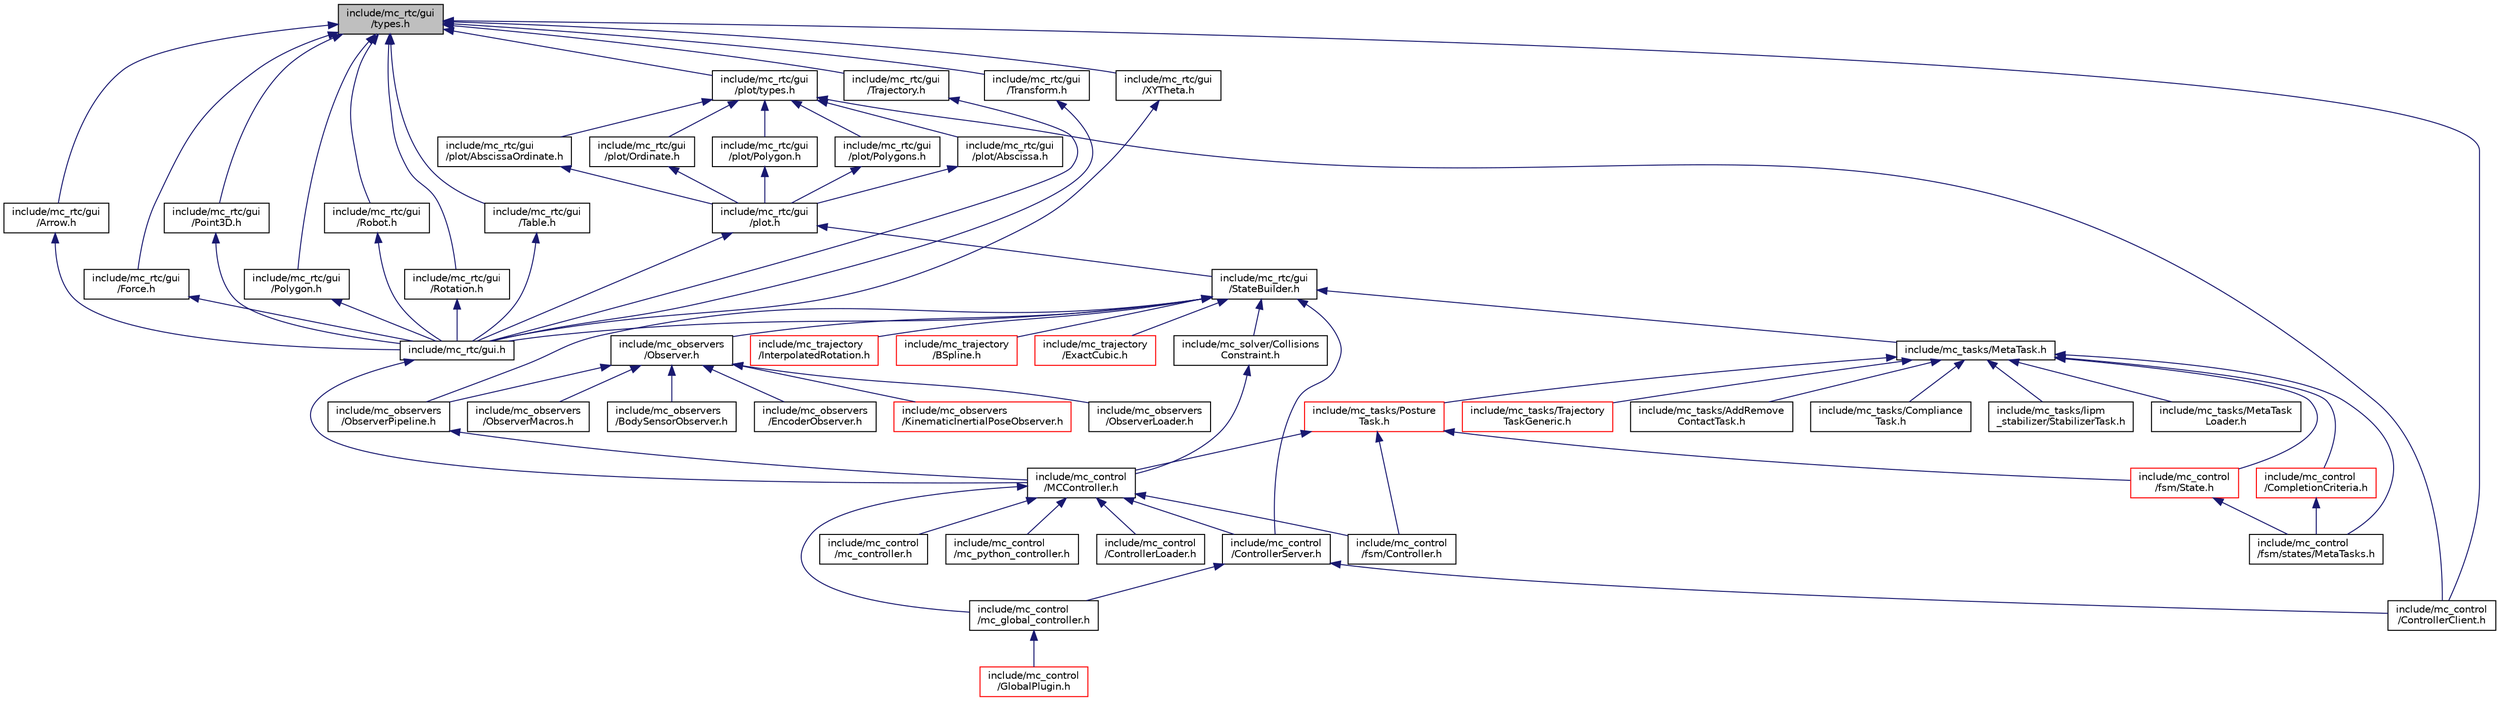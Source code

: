 digraph "include/mc_rtc/gui/types.h"
{
 // INTERACTIVE_SVG=YES
  edge [fontname="Helvetica",fontsize="10",labelfontname="Helvetica",labelfontsize="10"];
  node [fontname="Helvetica",fontsize="10",shape=record];
  Node22 [label="include/mc_rtc/gui\l/types.h",height=0.2,width=0.4,color="black", fillcolor="grey75", style="filled", fontcolor="black"];
  Node22 -> Node23 [dir="back",color="midnightblue",fontsize="10",style="solid",fontname="Helvetica"];
  Node23 [label="include/mc_rtc/gui\l/plot/types.h",height=0.2,width=0.4,color="black", fillcolor="white", style="filled",URL="$plot_2types_8h.html"];
  Node23 -> Node24 [dir="back",color="midnightblue",fontsize="10",style="solid",fontname="Helvetica"];
  Node24 [label="include/mc_rtc/gui\l/plot/Abscissa.h",height=0.2,width=0.4,color="black", fillcolor="white", style="filled",URL="$Abscissa_8h.html"];
  Node24 -> Node25 [dir="back",color="midnightblue",fontsize="10",style="solid",fontname="Helvetica"];
  Node25 [label="include/mc_rtc/gui\l/plot.h",height=0.2,width=0.4,color="black", fillcolor="white", style="filled",URL="$plot_8h.html"];
  Node25 -> Node26 [dir="back",color="midnightblue",fontsize="10",style="solid",fontname="Helvetica"];
  Node26 [label="include/mc_rtc/gui\l/StateBuilder.h",height=0.2,width=0.4,color="black", fillcolor="white", style="filled",URL="$StateBuilder_8h.html"];
  Node26 -> Node27 [dir="back",color="midnightblue",fontsize="10",style="solid",fontname="Helvetica"];
  Node27 [label="include/mc_tasks/MetaTask.h",height=0.2,width=0.4,color="black", fillcolor="white", style="filled",URL="$MetaTask_8h.html"];
  Node27 -> Node28 [dir="back",color="midnightblue",fontsize="10",style="solid",fontname="Helvetica"];
  Node28 [label="include/mc_control\l/CompletionCriteria.h",height=0.2,width=0.4,color="red", fillcolor="white", style="filled",URL="$CompletionCriteria_8h.html"];
  Node28 -> Node29 [dir="back",color="midnightblue",fontsize="10",style="solid",fontname="Helvetica"];
  Node29 [label="include/mc_control\l/fsm/states/MetaTasks.h",height=0.2,width=0.4,color="black", fillcolor="white", style="filled",URL="$MetaTasks_8h.html"];
  Node27 -> Node31 [dir="back",color="midnightblue",fontsize="10",style="solid",fontname="Helvetica"];
  Node31 [label="include/mc_tasks/Posture\lTask.h",height=0.2,width=0.4,color="red", fillcolor="white", style="filled",URL="$PostureTask_8h.html"];
  Node31 -> Node32 [dir="back",color="midnightblue",fontsize="10",style="solid",fontname="Helvetica"];
  Node32 [label="include/mc_control\l/MCController.h",height=0.2,width=0.4,color="black", fillcolor="white", style="filled",URL="$MCController_8h.html"];
  Node32 -> Node33 [dir="back",color="midnightblue",fontsize="10",style="solid",fontname="Helvetica"];
  Node33 [label="include/mc_control\l/ControllerServer.h",height=0.2,width=0.4,color="black", fillcolor="white", style="filled",URL="$ControllerServer_8h.html"];
  Node33 -> Node34 [dir="back",color="midnightblue",fontsize="10",style="solid",fontname="Helvetica"];
  Node34 [label="include/mc_control\l/ControllerClient.h",height=0.2,width=0.4,color="black", fillcolor="white", style="filled",URL="$ControllerClient_8h.html"];
  Node33 -> Node35 [dir="back",color="midnightblue",fontsize="10",style="solid",fontname="Helvetica"];
  Node35 [label="include/mc_control\l/mc_global_controller.h",height=0.2,width=0.4,color="black", fillcolor="white", style="filled",URL="$mc__global__controller_8h.html"];
  Node35 -> Node36 [dir="back",color="midnightblue",fontsize="10",style="solid",fontname="Helvetica"];
  Node36 [label="include/mc_control\l/GlobalPlugin.h",height=0.2,width=0.4,color="red", fillcolor="white", style="filled",URL="$GlobalPlugin_8h.html"];
  Node32 -> Node39 [dir="back",color="midnightblue",fontsize="10",style="solid",fontname="Helvetica"];
  Node39 [label="include/mc_control\l/ControllerLoader.h",height=0.2,width=0.4,color="black", fillcolor="white", style="filled",URL="$ControllerLoader_8h.html"];
  Node32 -> Node40 [dir="back",color="midnightblue",fontsize="10",style="solid",fontname="Helvetica"];
  Node40 [label="include/mc_control\l/fsm/Controller.h",height=0.2,width=0.4,color="black", fillcolor="white", style="filled",URL="$Controller_8h.html"];
  Node32 -> Node35 [dir="back",color="midnightblue",fontsize="10",style="solid",fontname="Helvetica"];
  Node32 -> Node41 [dir="back",color="midnightblue",fontsize="10",style="solid",fontname="Helvetica"];
  Node41 [label="include/mc_control\l/mc_controller.h",height=0.2,width=0.4,color="black", fillcolor="white", style="filled",URL="$mc__controller_8h.html"];
  Node32 -> Node42 [dir="back",color="midnightblue",fontsize="10",style="solid",fontname="Helvetica"];
  Node42 [label="include/mc_control\l/mc_python_controller.h",height=0.2,width=0.4,color="black", fillcolor="white", style="filled",URL="$mc__python__controller_8h.html"];
  Node31 -> Node43 [dir="back",color="midnightblue",fontsize="10",style="solid",fontname="Helvetica"];
  Node43 [label="include/mc_control\l/fsm/State.h",height=0.2,width=0.4,color="red", fillcolor="white", style="filled",URL="$State_8h.html"];
  Node43 -> Node29 [dir="back",color="midnightblue",fontsize="10",style="solid",fontname="Helvetica"];
  Node31 -> Node40 [dir="back",color="midnightblue",fontsize="10",style="solid",fontname="Helvetica"];
  Node27 -> Node43 [dir="back",color="midnightblue",fontsize="10",style="solid",fontname="Helvetica"];
  Node27 -> Node57 [dir="back",color="midnightblue",fontsize="10",style="solid",fontname="Helvetica"];
  Node57 [label="include/mc_tasks/Trajectory\lTaskGeneric.h",height=0.2,width=0.4,color="red", fillcolor="white", style="filled",URL="$TrajectoryTaskGeneric_8h.html"];
  Node27 -> Node29 [dir="back",color="midnightblue",fontsize="10",style="solid",fontname="Helvetica"];
  Node27 -> Node79 [dir="back",color="midnightblue",fontsize="10",style="solid",fontname="Helvetica"];
  Node79 [label="include/mc_tasks/AddRemove\lContactTask.h",height=0.2,width=0.4,color="black", fillcolor="white", style="filled",URL="$AddRemoveContactTask_8h.html"];
  Node27 -> Node61 [dir="back",color="midnightblue",fontsize="10",style="solid",fontname="Helvetica"];
  Node61 [label="include/mc_tasks/Compliance\lTask.h",height=0.2,width=0.4,color="black", fillcolor="white", style="filled",URL="$ComplianceTask_8h.html"];
  Node27 -> Node62 [dir="back",color="midnightblue",fontsize="10",style="solid",fontname="Helvetica"];
  Node62 [label="include/mc_tasks/lipm\l_stabilizer/StabilizerTask.h",height=0.2,width=0.4,color="black", fillcolor="white", style="filled",URL="$StabilizerTask_8h.html"];
  Node27 -> Node80 [dir="back",color="midnightblue",fontsize="10",style="solid",fontname="Helvetica"];
  Node80 [label="include/mc_tasks/MetaTask\lLoader.h",height=0.2,width=0.4,color="black", fillcolor="white", style="filled",URL="$MetaTaskLoader_8h.html"];
  Node26 -> Node81 [dir="back",color="midnightblue",fontsize="10",style="solid",fontname="Helvetica"];
  Node81 [label="include/mc_observers\l/Observer.h",height=0.2,width=0.4,color="black", fillcolor="white", style="filled",URL="$Observer_8h.html"];
  Node81 -> Node82 [dir="back",color="midnightblue",fontsize="10",style="solid",fontname="Helvetica"];
  Node82 [label="include/mc_observers\l/ObserverPipeline.h",height=0.2,width=0.4,color="black", fillcolor="white", style="filled",URL="$ObserverPipeline_8h.html"];
  Node82 -> Node32 [dir="back",color="midnightblue",fontsize="10",style="solid",fontname="Helvetica"];
  Node81 -> Node83 [dir="back",color="midnightblue",fontsize="10",style="solid",fontname="Helvetica"];
  Node83 [label="include/mc_observers\l/BodySensorObserver.h",height=0.2,width=0.4,color="black", fillcolor="white", style="filled",URL="$BodySensorObserver_8h.html"];
  Node81 -> Node84 [dir="back",color="midnightblue",fontsize="10",style="solid",fontname="Helvetica"];
  Node84 [label="include/mc_observers\l/EncoderObserver.h",height=0.2,width=0.4,color="black", fillcolor="white", style="filled",URL="$EncoderObserver_8h.html"];
  Node81 -> Node85 [dir="back",color="midnightblue",fontsize="10",style="solid",fontname="Helvetica"];
  Node85 [label="include/mc_observers\l/KinematicInertialPoseObserver.h",height=0.2,width=0.4,color="red", fillcolor="white", style="filled",URL="$KinematicInertialPoseObserver_8h.html"];
  Node81 -> Node87 [dir="back",color="midnightblue",fontsize="10",style="solid",fontname="Helvetica"];
  Node87 [label="include/mc_observers\l/ObserverLoader.h",height=0.2,width=0.4,color="black", fillcolor="white", style="filled",URL="$ObserverLoader_8h.html"];
  Node81 -> Node88 [dir="back",color="midnightblue",fontsize="10",style="solid",fontname="Helvetica"];
  Node88 [label="include/mc_observers\l/ObserverMacros.h",height=0.2,width=0.4,color="black", fillcolor="white", style="filled",URL="$ObserverMacros_8h.html"];
  Node26 -> Node82 [dir="back",color="midnightblue",fontsize="10",style="solid",fontname="Helvetica"];
  Node26 -> Node89 [dir="back",color="midnightblue",fontsize="10",style="solid",fontname="Helvetica"];
  Node89 [label="include/mc_rtc/gui.h",height=0.2,width=0.4,color="black", fillcolor="white", style="filled",URL="$gui_8h.html"];
  Node89 -> Node32 [dir="back",color="midnightblue",fontsize="10",style="solid",fontname="Helvetica"];
  Node26 -> Node90 [dir="back",color="midnightblue",fontsize="10",style="solid",fontname="Helvetica"];
  Node90 [label="include/mc_solver/Collisions\lConstraint.h",height=0.2,width=0.4,color="black", fillcolor="white", style="filled",URL="$CollisionsConstraint_8h.html"];
  Node90 -> Node32 [dir="back",color="midnightblue",fontsize="10",style="solid",fontname="Helvetica"];
  Node26 -> Node33 [dir="back",color="midnightblue",fontsize="10",style="solid",fontname="Helvetica"];
  Node26 -> Node91 [dir="back",color="midnightblue",fontsize="10",style="solid",fontname="Helvetica"];
  Node91 [label="include/mc_trajectory\l/InterpolatedRotation.h",height=0.2,width=0.4,color="red", fillcolor="white", style="filled",URL="$InterpolatedRotation_8h.html"];
  Node26 -> Node92 [dir="back",color="midnightblue",fontsize="10",style="solid",fontname="Helvetica"];
  Node92 [label="include/mc_trajectory\l/BSpline.h",height=0.2,width=0.4,color="red", fillcolor="white", style="filled",URL="$BSpline_8h.html"];
  Node26 -> Node93 [dir="back",color="midnightblue",fontsize="10",style="solid",fontname="Helvetica"];
  Node93 [label="include/mc_trajectory\l/ExactCubic.h",height=0.2,width=0.4,color="red", fillcolor="white", style="filled",URL="$ExactCubic_8h.html"];
  Node25 -> Node89 [dir="back",color="midnightblue",fontsize="10",style="solid",fontname="Helvetica"];
  Node23 -> Node94 [dir="back",color="midnightblue",fontsize="10",style="solid",fontname="Helvetica"];
  Node94 [label="include/mc_rtc/gui\l/plot/AbscissaOrdinate.h",height=0.2,width=0.4,color="black", fillcolor="white", style="filled",URL="$AbscissaOrdinate_8h.html"];
  Node94 -> Node25 [dir="back",color="midnightblue",fontsize="10",style="solid",fontname="Helvetica"];
  Node23 -> Node95 [dir="back",color="midnightblue",fontsize="10",style="solid",fontname="Helvetica"];
  Node95 [label="include/mc_rtc/gui\l/plot/Ordinate.h",height=0.2,width=0.4,color="black", fillcolor="white", style="filled",URL="$Ordinate_8h.html"];
  Node95 -> Node25 [dir="back",color="midnightblue",fontsize="10",style="solid",fontname="Helvetica"];
  Node23 -> Node96 [dir="back",color="midnightblue",fontsize="10",style="solid",fontname="Helvetica"];
  Node96 [label="include/mc_rtc/gui\l/plot/Polygon.h",height=0.2,width=0.4,color="black", fillcolor="white", style="filled",URL="$plot_2Polygon_8h.html"];
  Node96 -> Node25 [dir="back",color="midnightblue",fontsize="10",style="solid",fontname="Helvetica"];
  Node23 -> Node97 [dir="back",color="midnightblue",fontsize="10",style="solid",fontname="Helvetica"];
  Node97 [label="include/mc_rtc/gui\l/plot/Polygons.h",height=0.2,width=0.4,color="black", fillcolor="white", style="filled",URL="$Polygons_8h.html"];
  Node97 -> Node25 [dir="back",color="midnightblue",fontsize="10",style="solid",fontname="Helvetica"];
  Node23 -> Node34 [dir="back",color="midnightblue",fontsize="10",style="solid",fontname="Helvetica"];
  Node22 -> Node98 [dir="back",color="midnightblue",fontsize="10",style="solid",fontname="Helvetica"];
  Node98 [label="include/mc_rtc/gui\l/Arrow.h",height=0.2,width=0.4,color="black", fillcolor="white", style="filled",URL="$Arrow_8h.html"];
  Node98 -> Node89 [dir="back",color="midnightblue",fontsize="10",style="solid",fontname="Helvetica"];
  Node22 -> Node99 [dir="back",color="midnightblue",fontsize="10",style="solid",fontname="Helvetica"];
  Node99 [label="include/mc_rtc/gui\l/Force.h",height=0.2,width=0.4,color="black", fillcolor="white", style="filled",URL="$Force_8h.html"];
  Node99 -> Node89 [dir="back",color="midnightblue",fontsize="10",style="solid",fontname="Helvetica"];
  Node22 -> Node100 [dir="back",color="midnightblue",fontsize="10",style="solid",fontname="Helvetica"];
  Node100 [label="include/mc_rtc/gui\l/Point3D.h",height=0.2,width=0.4,color="black", fillcolor="white", style="filled",URL="$Point3D_8h.html"];
  Node100 -> Node89 [dir="back",color="midnightblue",fontsize="10",style="solid",fontname="Helvetica"];
  Node22 -> Node101 [dir="back",color="midnightblue",fontsize="10",style="solid",fontname="Helvetica"];
  Node101 [label="include/mc_rtc/gui\l/Polygon.h",height=0.2,width=0.4,color="black", fillcolor="white", style="filled",URL="$Polygon_8h.html"];
  Node101 -> Node89 [dir="back",color="midnightblue",fontsize="10",style="solid",fontname="Helvetica"];
  Node22 -> Node102 [dir="back",color="midnightblue",fontsize="10",style="solid",fontname="Helvetica"];
  Node102 [label="include/mc_rtc/gui\l/Robot.h",height=0.2,width=0.4,color="black", fillcolor="white", style="filled",URL="$mc__rtc_2gui_2Robot_8h.html"];
  Node102 -> Node89 [dir="back",color="midnightblue",fontsize="10",style="solid",fontname="Helvetica"];
  Node22 -> Node103 [dir="back",color="midnightblue",fontsize="10",style="solid",fontname="Helvetica"];
  Node103 [label="include/mc_rtc/gui\l/Rotation.h",height=0.2,width=0.4,color="black", fillcolor="white", style="filled",URL="$Rotation_8h.html"];
  Node103 -> Node89 [dir="back",color="midnightblue",fontsize="10",style="solid",fontname="Helvetica"];
  Node22 -> Node104 [dir="back",color="midnightblue",fontsize="10",style="solid",fontname="Helvetica"];
  Node104 [label="include/mc_rtc/gui\l/Table.h",height=0.2,width=0.4,color="black", fillcolor="white", style="filled",URL="$Table_8h.html"];
  Node104 -> Node89 [dir="back",color="midnightblue",fontsize="10",style="solid",fontname="Helvetica"];
  Node22 -> Node105 [dir="back",color="midnightblue",fontsize="10",style="solid",fontname="Helvetica"];
  Node105 [label="include/mc_rtc/gui\l/Trajectory.h",height=0.2,width=0.4,color="black", fillcolor="white", style="filled",URL="$Trajectory_8h.html"];
  Node105 -> Node89 [dir="back",color="midnightblue",fontsize="10",style="solid",fontname="Helvetica"];
  Node22 -> Node106 [dir="back",color="midnightblue",fontsize="10",style="solid",fontname="Helvetica"];
  Node106 [label="include/mc_rtc/gui\l/Transform.h",height=0.2,width=0.4,color="black", fillcolor="white", style="filled",URL="$Transform_8h.html"];
  Node106 -> Node89 [dir="back",color="midnightblue",fontsize="10",style="solid",fontname="Helvetica"];
  Node22 -> Node107 [dir="back",color="midnightblue",fontsize="10",style="solid",fontname="Helvetica"];
  Node107 [label="include/mc_rtc/gui\l/XYTheta.h",height=0.2,width=0.4,color="black", fillcolor="white", style="filled",URL="$XYTheta_8h.html"];
  Node107 -> Node89 [dir="back",color="midnightblue",fontsize="10",style="solid",fontname="Helvetica"];
  Node22 -> Node34 [dir="back",color="midnightblue",fontsize="10",style="solid",fontname="Helvetica"];
}
